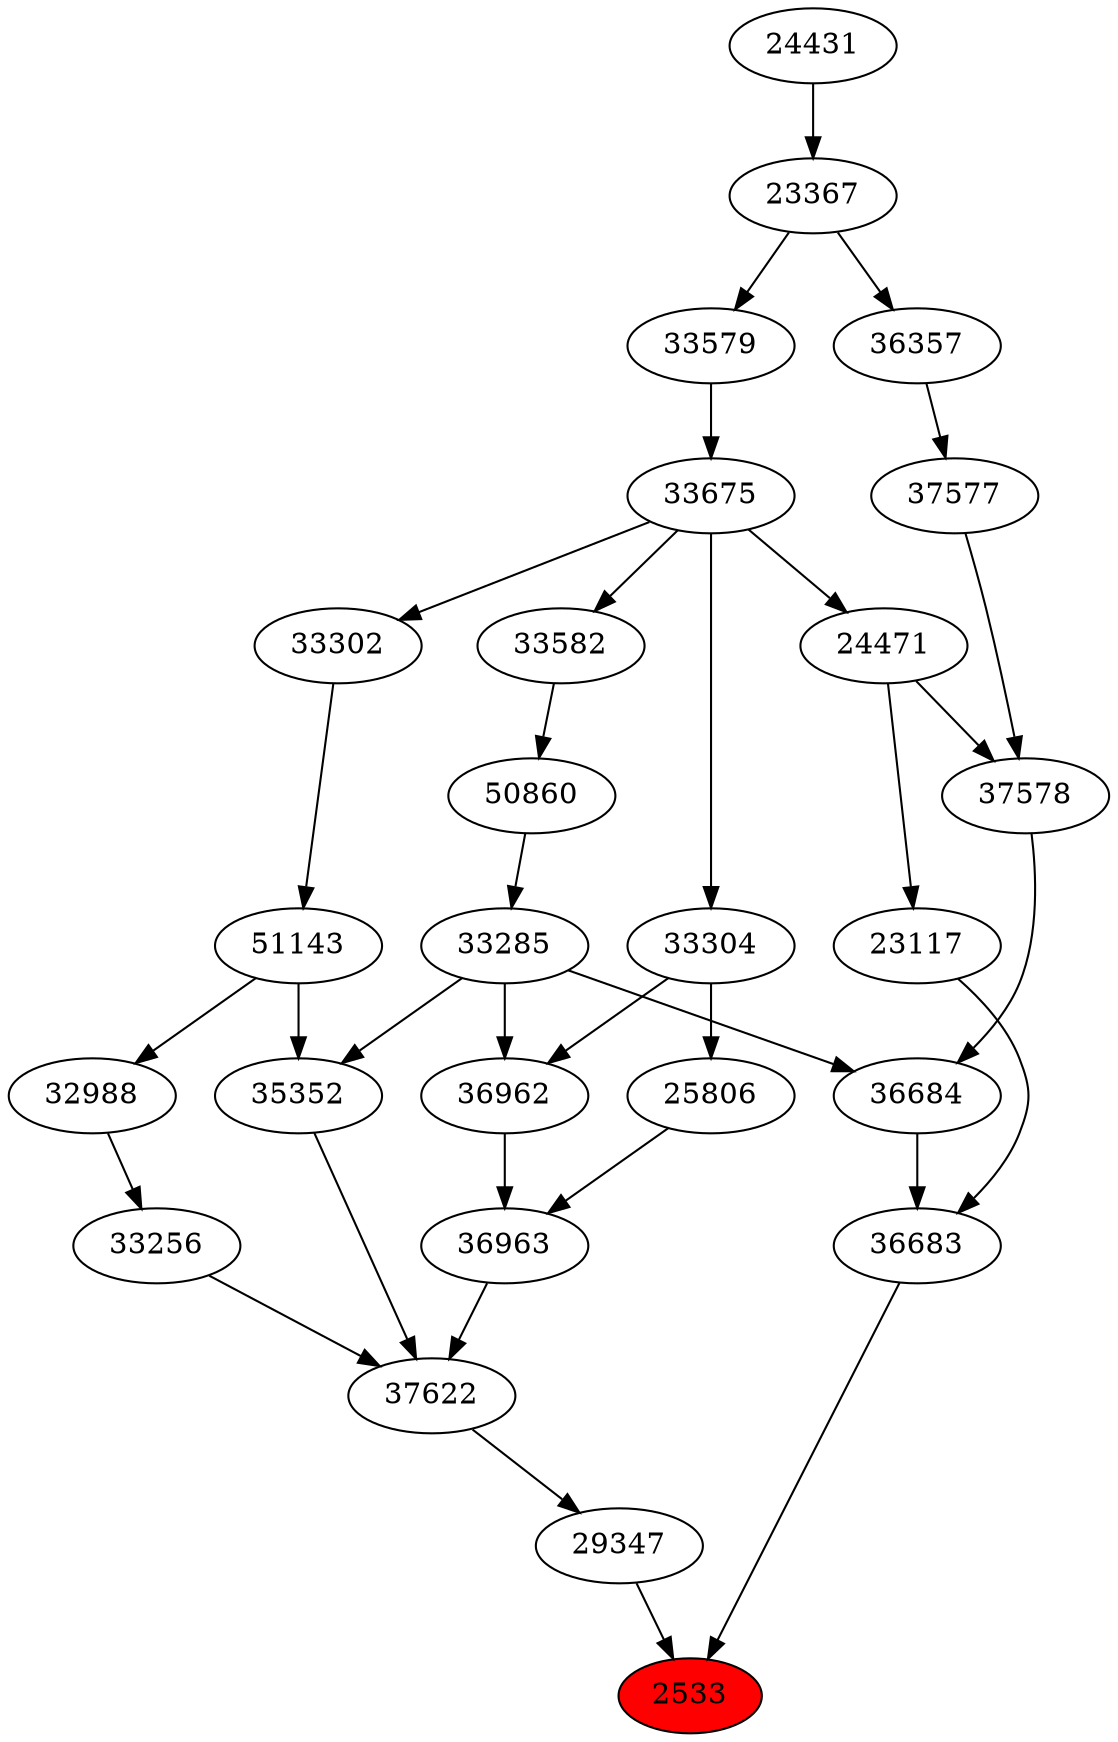 strict digraph{ 
2533 [label="2533" fillcolor=red style=filled]
36683 -> 2533
29347 -> 2533
36683 [label="36683"]
36684 -> 36683
23117 -> 36683
29347 [label="29347"]
37622 -> 29347
36684 [label="36684"]
33285 -> 36684
37578 -> 36684
23117 [label="23117"]
24471 -> 23117
37622 [label="37622"]
36963 -> 37622
35352 -> 37622
33256 -> 37622
33285 [label="33285"]
50860 -> 33285
37578 [label="37578"]
24471 -> 37578
37577 -> 37578
24471 [label="24471"]
33675 -> 24471
36963 [label="36963"]
36962 -> 36963
25806 -> 36963
35352 [label="35352"]
33285 -> 35352
51143 -> 35352
33256 [label="33256"]
32988 -> 33256
50860 [label="50860"]
33582 -> 50860
37577 [label="37577"]
36357 -> 37577
33675 [label="33675"]
33579 -> 33675
36962 [label="36962"]
33285 -> 36962
33304 -> 36962
25806 [label="25806"]
33304 -> 25806
51143 [label="51143"]
33302 -> 51143
32988 [label="32988"]
51143 -> 32988
33582 [label="33582"]
33675 -> 33582
36357 [label="36357"]
23367 -> 36357
33579 [label="33579"]
23367 -> 33579
33304 [label="33304"]
33675 -> 33304
33302 [label="33302"]
33675 -> 33302
23367 [label="23367"]
24431 -> 23367
24431 [label="24431"]
}